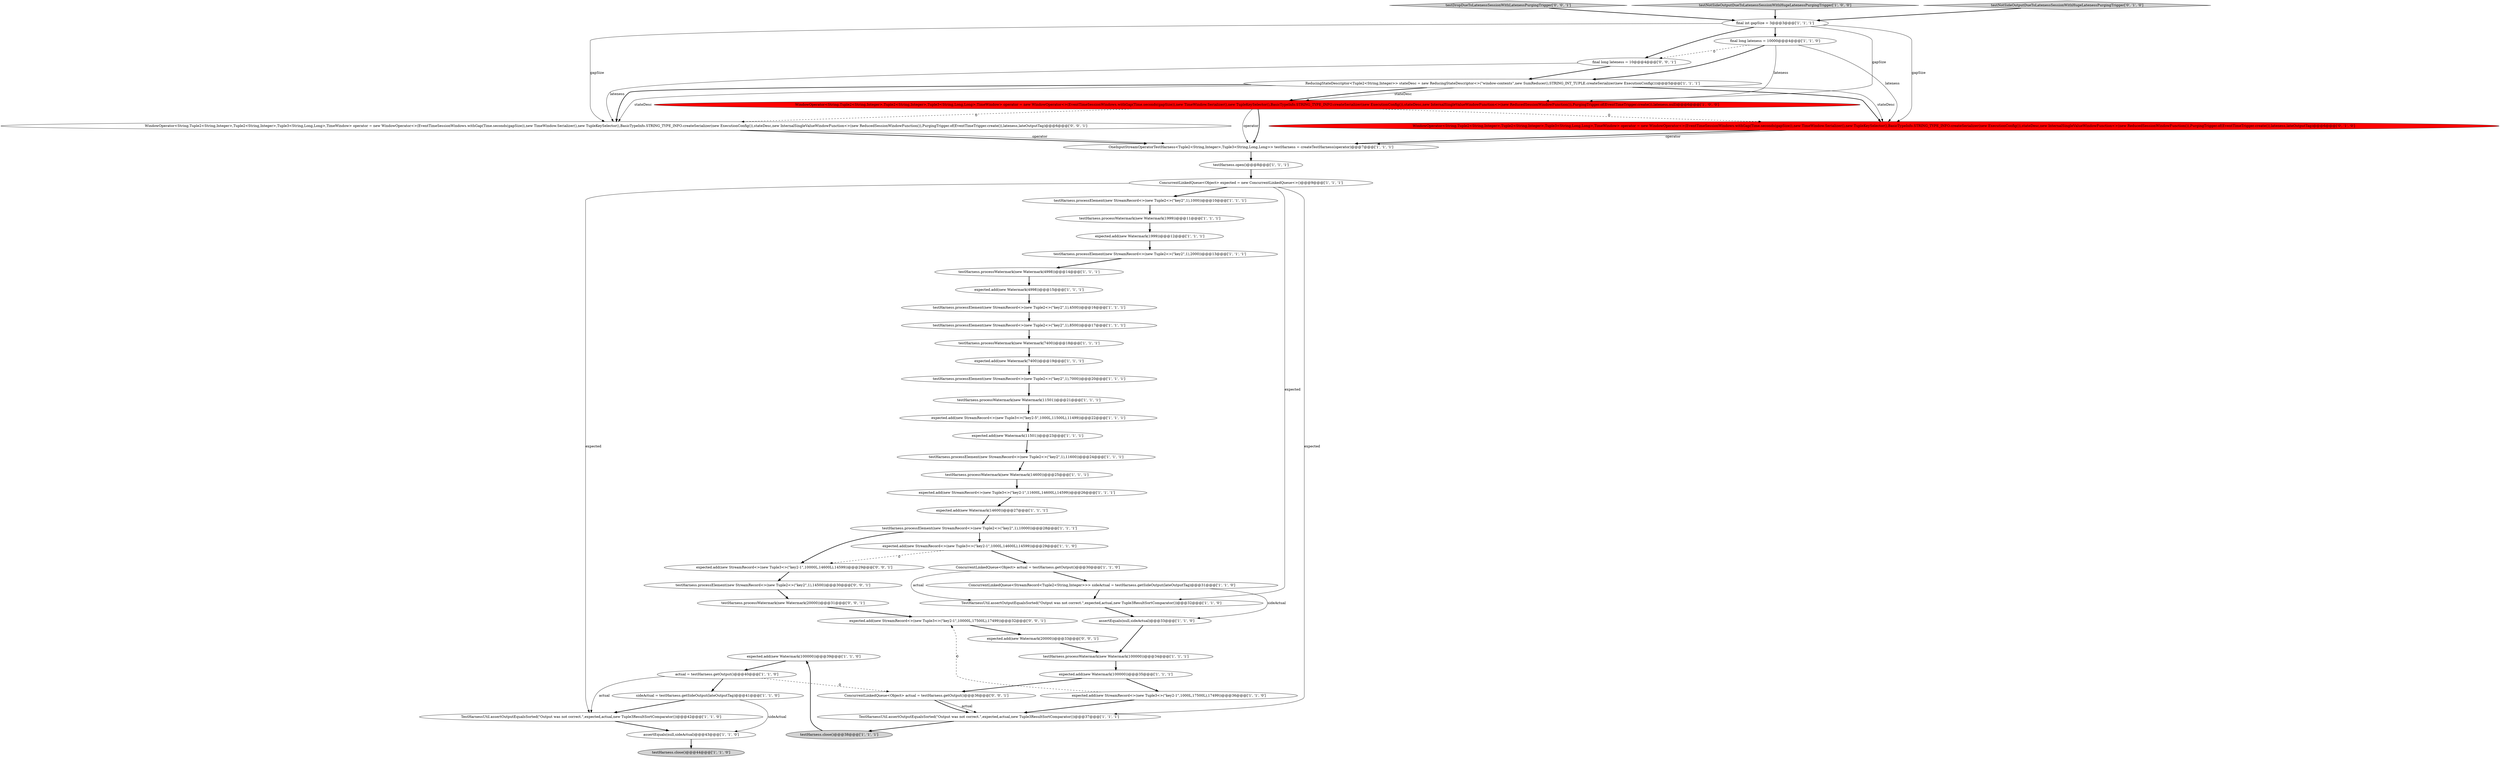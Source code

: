 digraph {
1 [style = filled, label = "expected.add(new Watermark(100000))@@@39@@@['1', '1', '0']", fillcolor = white, shape = ellipse image = "AAA0AAABBB1BBB"];
8 [style = filled, label = "TestHarnessUtil.assertOutputEqualsSorted(\"Output was not correct.\",expected,actual,new Tuple3ResultSortComparator())@@@42@@@['1', '1', '0']", fillcolor = white, shape = ellipse image = "AAA0AAABBB1BBB"];
46 [style = filled, label = "testDropDueToLatenessSessionWithLatenessPurgingTrigger['0', '0', '1']", fillcolor = lightgray, shape = diamond image = "AAA0AAABBB3BBB"];
51 [style = filled, label = "expected.add(new Watermark(20000))@@@33@@@['0', '0', '1']", fillcolor = white, shape = ellipse image = "AAA0AAABBB3BBB"];
5 [style = filled, label = "expected.add(new Watermark(1999))@@@12@@@['1', '1', '1']", fillcolor = white, shape = ellipse image = "AAA0AAABBB1BBB"];
37 [style = filled, label = "testHarness.processWatermark(new Watermark(11501))@@@21@@@['1', '1', '1']", fillcolor = white, shape = ellipse image = "AAA0AAABBB1BBB"];
30 [style = filled, label = "OneInputStreamOperatorTestHarness<Tuple2<String,Integer>,Tuple3<String,Long,Long>> testHarness = createTestHarness(operator)@@@7@@@['1', '1', '1']", fillcolor = white, shape = ellipse image = "AAA0AAABBB1BBB"];
34 [style = filled, label = "expected.add(new Watermark(4998))@@@15@@@['1', '1', '1']", fillcolor = white, shape = ellipse image = "AAA0AAABBB1BBB"];
18 [style = filled, label = "testHarness.processWatermark(new Watermark(7400))@@@18@@@['1', '1', '1']", fillcolor = white, shape = ellipse image = "AAA0AAABBB1BBB"];
24 [style = filled, label = "testHarness.processElement(new StreamRecord<>(new Tuple2<>(\"key2\",1),8500))@@@17@@@['1', '1', '1']", fillcolor = white, shape = ellipse image = "AAA0AAABBB1BBB"];
4 [style = filled, label = "testHarness.processElement(new StreamRecord<>(new Tuple2<>(\"key2\",1),2000))@@@13@@@['1', '1', '1']", fillcolor = white, shape = ellipse image = "AAA0AAABBB1BBB"];
35 [style = filled, label = "sideActual = testHarness.getSideOutput(lateOutputTag)@@@41@@@['1', '1', '0']", fillcolor = white, shape = ellipse image = "AAA0AAABBB1BBB"];
3 [style = filled, label = "actual = testHarness.getOutput()@@@40@@@['1', '1', '0']", fillcolor = white, shape = ellipse image = "AAA0AAABBB1BBB"];
22 [style = filled, label = "testHarness.processWatermark(new Watermark(1999))@@@11@@@['1', '1', '1']", fillcolor = white, shape = ellipse image = "AAA0AAABBB1BBB"];
41 [style = filled, label = "testHarness.processElement(new StreamRecord<>(new Tuple2<>(\"key2\",1),11600))@@@24@@@['1', '1', '1']", fillcolor = white, shape = ellipse image = "AAA0AAABBB1BBB"];
25 [style = filled, label = "testHarness.close()@@@38@@@['1', '1', '1']", fillcolor = lightgray, shape = ellipse image = "AAA0AAABBB1BBB"];
32 [style = filled, label = "testNotSideOutputDueToLatenessSessionWithHugeLatenessPurgingTrigger['1', '0', '0']", fillcolor = lightgray, shape = diamond image = "AAA0AAABBB1BBB"];
53 [style = filled, label = "expected.add(new StreamRecord<>(new Tuple3<>(\"key2-1\",10000L,14600L),14599))@@@29@@@['0', '0', '1']", fillcolor = white, shape = ellipse image = "AAA0AAABBB3BBB"];
48 [style = filled, label = "final long lateness = 10@@@4@@@['0', '0', '1']", fillcolor = white, shape = ellipse image = "AAA0AAABBB3BBB"];
42 [style = filled, label = "testHarness.processWatermark(new Watermark(14600))@@@25@@@['1', '1', '1']", fillcolor = white, shape = ellipse image = "AAA0AAABBB1BBB"];
0 [style = filled, label = "assertEquals(null,sideActual)@@@43@@@['1', '1', '0']", fillcolor = white, shape = ellipse image = "AAA0AAABBB1BBB"];
50 [style = filled, label = "WindowOperator<String,Tuple2<String,Integer>,Tuple2<String,Integer>,Tuple3<String,Long,Long>,TimeWindow> operator = new WindowOperator<>(EventTimeSessionWindows.withGap(Time.seconds(gapSize)),new TimeWindow.Serializer(),new TupleKeySelector(),BasicTypeInfo.STRING_TYPE_INFO.createSerializer(new ExecutionConfig()),stateDesc,new InternalSingleValueWindowFunction<>(new ReducedSessionWindowFunction()),PurgingTrigger.of(EventTimeTrigger.create()),lateness,lateOutputTag)@@@6@@@['0', '0', '1']", fillcolor = white, shape = ellipse image = "AAA0AAABBB3BBB"];
45 [style = filled, label = "ConcurrentLinkedQueue<Object> actual = testHarness.getOutput()@@@36@@@['0', '0', '1']", fillcolor = white, shape = ellipse image = "AAA0AAABBB3BBB"];
21 [style = filled, label = "testHarness.close()@@@44@@@['1', '1', '0']", fillcolor = lightgray, shape = ellipse image = "AAA0AAABBB1BBB"];
10 [style = filled, label = "WindowOperator<String,Tuple2<String,Integer>,Tuple2<String,Integer>,Tuple3<String,Long,Long>,TimeWindow> operator = new WindowOperator<>(EventTimeSessionWindows.withGap(Time.seconds(gapSize)),new TimeWindow.Serializer(),new TupleKeySelector(),BasicTypeInfo.STRING_TYPE_INFO.createSerializer(new ExecutionConfig()),stateDesc,new InternalSingleValueWindowFunction<>(new ReducedSessionWindowFunction()),PurgingTrigger.of(EventTimeTrigger.create()),lateness,null)@@@6@@@['1', '0', '0']", fillcolor = red, shape = ellipse image = "AAA1AAABBB1BBB"];
16 [style = filled, label = "testHarness.open()@@@8@@@['1', '1', '1']", fillcolor = white, shape = ellipse image = "AAA0AAABBB1BBB"];
31 [style = filled, label = "expected.add(new Watermark(7400))@@@19@@@['1', '1', '1']", fillcolor = white, shape = ellipse image = "AAA0AAABBB1BBB"];
44 [style = filled, label = "WindowOperator<String,Tuple2<String,Integer>,Tuple2<String,Integer>,Tuple3<String,Long,Long>,TimeWindow> operator = new WindowOperator<>(EventTimeSessionWindows.withGap(Time.seconds(gapSize)),new TimeWindow.Serializer(),new TupleKeySelector(),BasicTypeInfo.STRING_TYPE_INFO.createSerializer(new ExecutionConfig()),stateDesc,new InternalSingleValueWindowFunction<>(new ReducedSessionWindowFunction()),PurgingTrigger.of(EventTimeTrigger.create()),lateness,lateOutputTag)@@@6@@@['0', '1', '0']", fillcolor = red, shape = ellipse image = "AAA1AAABBB2BBB"];
47 [style = filled, label = "testHarness.processWatermark(new Watermark(20000))@@@31@@@['0', '0', '1']", fillcolor = white, shape = ellipse image = "AAA0AAABBB3BBB"];
15 [style = filled, label = "final long lateness = 10000@@@4@@@['1', '1', '0']", fillcolor = white, shape = ellipse image = "AAA0AAABBB1BBB"];
36 [style = filled, label = "assertEquals(null,sideActual)@@@33@@@['1', '1', '0']", fillcolor = white, shape = ellipse image = "AAA0AAABBB1BBB"];
43 [style = filled, label = "testNotSideOutputDueToLatenessSessionWithHugeLatenessPurgingTrigger['0', '1', '0']", fillcolor = lightgray, shape = diamond image = "AAA0AAABBB2BBB"];
12 [style = filled, label = "expected.add(new StreamRecord<>(new Tuple3<>(\"key2-1\",11600L,14600L),14599))@@@26@@@['1', '1', '1']", fillcolor = white, shape = ellipse image = "AAA0AAABBB1BBB"];
33 [style = filled, label = "testHarness.processElement(new StreamRecord<>(new Tuple2<>(\"key2\",1),1000))@@@10@@@['1', '1', '1']", fillcolor = white, shape = ellipse image = "AAA0AAABBB1BBB"];
29 [style = filled, label = "ConcurrentLinkedQueue<Object> actual = testHarness.getOutput()@@@30@@@['1', '1', '0']", fillcolor = white, shape = ellipse image = "AAA0AAABBB1BBB"];
28 [style = filled, label = "testHarness.processElement(new StreamRecord<>(new Tuple2<>(\"key2\",1),7000))@@@20@@@['1', '1', '1']", fillcolor = white, shape = ellipse image = "AAA0AAABBB1BBB"];
49 [style = filled, label = "testHarness.processElement(new StreamRecord<>(new Tuple2<>(\"key2\",1),14500))@@@30@@@['0', '0', '1']", fillcolor = white, shape = ellipse image = "AAA0AAABBB3BBB"];
9 [style = filled, label = "testHarness.processWatermark(new Watermark(4998))@@@14@@@['1', '1', '1']", fillcolor = white, shape = ellipse image = "AAA0AAABBB1BBB"];
19 [style = filled, label = "testHarness.processElement(new StreamRecord<>(new Tuple2<>(\"key2\",1),10000))@@@28@@@['1', '1', '1']", fillcolor = white, shape = ellipse image = "AAA0AAABBB1BBB"];
26 [style = filled, label = "expected.add(new Watermark(100000))@@@35@@@['1', '1', '1']", fillcolor = white, shape = ellipse image = "AAA0AAABBB1BBB"];
52 [style = filled, label = "expected.add(new StreamRecord<>(new Tuple3<>(\"key2-1\",10000L,17500L),17499))@@@32@@@['0', '0', '1']", fillcolor = white, shape = ellipse image = "AAA0AAABBB3BBB"];
7 [style = filled, label = "expected.add(new StreamRecord<>(new Tuple3<>(\"key2-1\",1000L,14600L),14599))@@@29@@@['1', '1', '0']", fillcolor = white, shape = ellipse image = "AAA0AAABBB1BBB"];
20 [style = filled, label = "ReducingStateDescriptor<Tuple2<String,Integer>> stateDesc = new ReducingStateDescriptor<>(\"window-contents\",new SumReducer(),STRING_INT_TUPLE.createSerializer(new ExecutionConfig()))@@@5@@@['1', '1', '1']", fillcolor = white, shape = ellipse image = "AAA0AAABBB1BBB"];
14 [style = filled, label = "ConcurrentLinkedQueue<Object> expected = new ConcurrentLinkedQueue<>()@@@9@@@['1', '1', '1']", fillcolor = white, shape = ellipse image = "AAA0AAABBB1BBB"];
13 [style = filled, label = "testHarness.processWatermark(new Watermark(100000))@@@34@@@['1', '1', '1']", fillcolor = white, shape = ellipse image = "AAA0AAABBB1BBB"];
39 [style = filled, label = "TestHarnessUtil.assertOutputEqualsSorted(\"Output was not correct.\",expected,actual,new Tuple3ResultSortComparator())@@@32@@@['1', '1', '0']", fillcolor = white, shape = ellipse image = "AAA0AAABBB1BBB"];
11 [style = filled, label = "final int gapSize = 3@@@3@@@['1', '1', '1']", fillcolor = white, shape = ellipse image = "AAA0AAABBB1BBB"];
27 [style = filled, label = "testHarness.processElement(new StreamRecord<>(new Tuple2<>(\"key2\",1),4500))@@@16@@@['1', '1', '1']", fillcolor = white, shape = ellipse image = "AAA0AAABBB1BBB"];
38 [style = filled, label = "expected.add(new StreamRecord<>(new Tuple3<>(\"key2-5\",1000L,11500L),11499))@@@22@@@['1', '1', '1']", fillcolor = white, shape = ellipse image = "AAA0AAABBB1BBB"];
23 [style = filled, label = "expected.add(new Watermark(14600))@@@27@@@['1', '1', '1']", fillcolor = white, shape = ellipse image = "AAA0AAABBB1BBB"];
6 [style = filled, label = "ConcurrentLinkedQueue<StreamRecord<Tuple2<String,Integer>>> sideActual = testHarness.getSideOutput(lateOutputTag)@@@31@@@['1', '1', '0']", fillcolor = white, shape = ellipse image = "AAA0AAABBB1BBB"];
2 [style = filled, label = "expected.add(new StreamRecord<>(new Tuple3<>(\"key2-1\",1000L,17500L),17499))@@@36@@@['1', '1', '0']", fillcolor = white, shape = ellipse image = "AAA0AAABBB1BBB"];
40 [style = filled, label = "expected.add(new Watermark(11501))@@@23@@@['1', '1', '1']", fillcolor = white, shape = ellipse image = "AAA0AAABBB1BBB"];
17 [style = filled, label = "TestHarnessUtil.assertOutputEqualsSorted(\"Output was not correct.\",expected,actual,new Tuple3ResultSortComparator())@@@37@@@['1', '1', '1']", fillcolor = white, shape = ellipse image = "AAA0AAABBB1BBB"];
2->17 [style = bold, label=""];
44->30 [style = bold, label=""];
4->9 [style = bold, label=""];
18->31 [style = bold, label=""];
17->25 [style = bold, label=""];
20->50 [style = bold, label=""];
28->37 [style = bold, label=""];
25->1 [style = bold, label=""];
11->48 [style = bold, label=""];
10->50 [style = dashed, label="0"];
11->44 [style = solid, label="gapSize"];
11->50 [style = solid, label="gapSize"];
50->30 [style = bold, label=""];
44->30 [style = solid, label="operator"];
6->36 [style = solid, label="sideActual"];
1->3 [style = bold, label=""];
14->17 [style = solid, label="expected"];
20->10 [style = solid, label="stateDesc"];
10->44 [style = dashed, label="0"];
15->48 [style = dashed, label="0"];
20->44 [style = solid, label="stateDesc"];
0->21 [style = bold, label=""];
42->12 [style = bold, label=""];
2->52 [style = dashed, label="0"];
48->50 [style = solid, label="lateness"];
24->18 [style = bold, label=""];
22->5 [style = bold, label=""];
51->13 [style = bold, label=""];
14->33 [style = bold, label=""];
11->15 [style = bold, label=""];
20->44 [style = bold, label=""];
46->11 [style = bold, label=""];
45->17 [style = solid, label="actual"];
20->10 [style = bold, label=""];
43->11 [style = bold, label=""];
3->35 [style = bold, label=""];
8->0 [style = bold, label=""];
53->49 [style = bold, label=""];
49->47 [style = bold, label=""];
15->10 [style = solid, label="lateness"];
29->6 [style = bold, label=""];
26->2 [style = bold, label=""];
36->13 [style = bold, label=""];
20->50 [style = solid, label="stateDesc"];
11->10 [style = solid, label="gapSize"];
19->53 [style = bold, label=""];
35->0 [style = solid, label="sideActual"];
13->26 [style = bold, label=""];
50->30 [style = solid, label="operator"];
15->20 [style = bold, label=""];
37->38 [style = bold, label=""];
23->19 [style = bold, label=""];
48->20 [style = bold, label=""];
5->4 [style = bold, label=""];
7->29 [style = bold, label=""];
40->41 [style = bold, label=""];
3->8 [style = solid, label="actual"];
35->8 [style = bold, label=""];
10->30 [style = solid, label="operator"];
7->53 [style = dashed, label="0"];
3->45 [style = dashed, label="0"];
16->14 [style = bold, label=""];
27->24 [style = bold, label=""];
12->23 [style = bold, label=""];
26->45 [style = bold, label=""];
14->39 [style = solid, label="expected"];
31->28 [style = bold, label=""];
45->17 [style = bold, label=""];
14->8 [style = solid, label="expected"];
52->51 [style = bold, label=""];
29->39 [style = solid, label="actual"];
47->52 [style = bold, label=""];
30->16 [style = bold, label=""];
38->40 [style = bold, label=""];
32->11 [style = bold, label=""];
6->39 [style = bold, label=""];
19->7 [style = bold, label=""];
10->30 [style = bold, label=""];
39->36 [style = bold, label=""];
33->22 [style = bold, label=""];
15->44 [style = solid, label="lateness"];
34->27 [style = bold, label=""];
41->42 [style = bold, label=""];
9->34 [style = bold, label=""];
}
